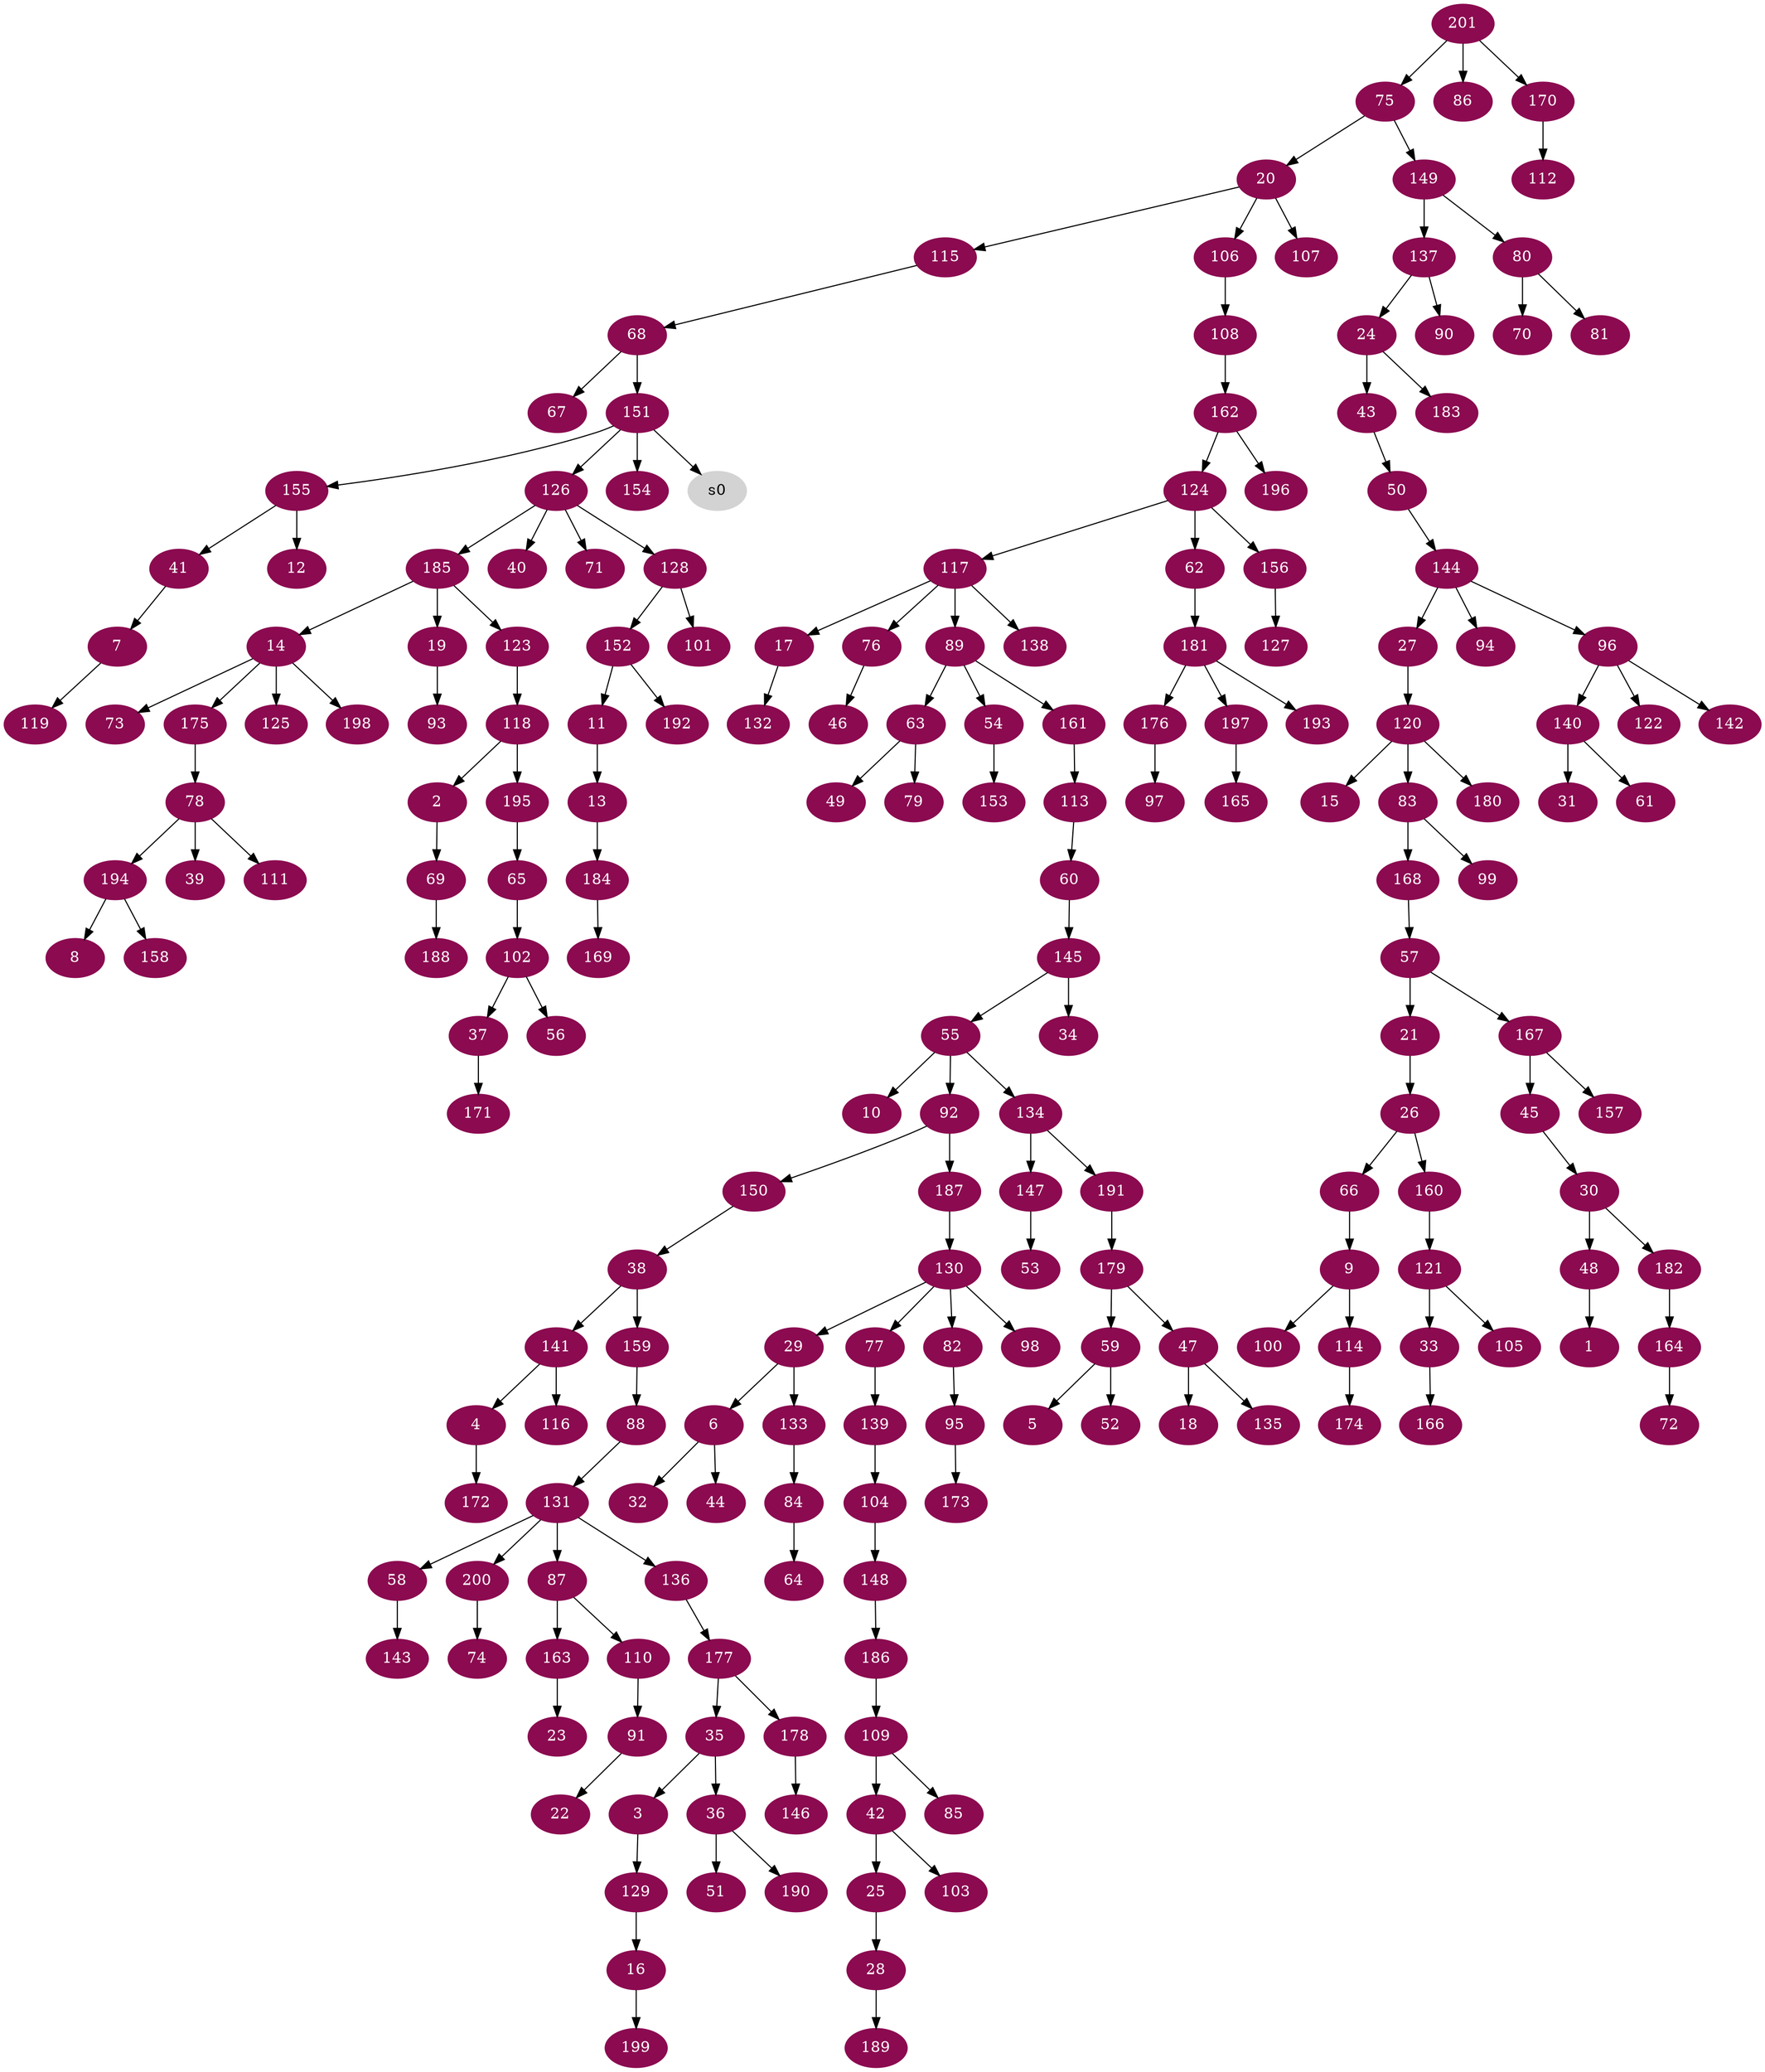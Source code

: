 digraph G {
node [color=deeppink4, style=filled, fontcolor=white];
48 -> 1;
118 -> 2;
35 -> 3;
141 -> 4;
59 -> 5;
29 -> 6;
41 -> 7;
194 -> 8;
66 -> 9;
55 -> 10;
152 -> 11;
155 -> 12;
11 -> 13;
185 -> 14;
120 -> 15;
129 -> 16;
117 -> 17;
47 -> 18;
185 -> 19;
75 -> 20;
57 -> 21;
91 -> 22;
163 -> 23;
137 -> 24;
42 -> 25;
21 -> 26;
144 -> 27;
25 -> 28;
130 -> 29;
45 -> 30;
140 -> 31;
6 -> 32;
121 -> 33;
145 -> 34;
177 -> 35;
35 -> 36;
102 -> 37;
150 -> 38;
78 -> 39;
126 -> 40;
155 -> 41;
109 -> 42;
24 -> 43;
6 -> 44;
167 -> 45;
76 -> 46;
179 -> 47;
30 -> 48;
63 -> 49;
43 -> 50;
36 -> 51;
59 -> 52;
147 -> 53;
89 -> 54;
145 -> 55;
102 -> 56;
168 -> 57;
131 -> 58;
179 -> 59;
113 -> 60;
140 -> 61;
124 -> 62;
89 -> 63;
84 -> 64;
195 -> 65;
26 -> 66;
68 -> 67;
115 -> 68;
2 -> 69;
80 -> 70;
126 -> 71;
164 -> 72;
14 -> 73;
200 -> 74;
201 -> 75;
117 -> 76;
130 -> 77;
175 -> 78;
63 -> 79;
149 -> 80;
80 -> 81;
130 -> 82;
120 -> 83;
133 -> 84;
109 -> 85;
201 -> 86;
131 -> 87;
159 -> 88;
117 -> 89;
137 -> 90;
110 -> 91;
55 -> 92;
19 -> 93;
144 -> 94;
82 -> 95;
144 -> 96;
176 -> 97;
130 -> 98;
83 -> 99;
9 -> 100;
128 -> 101;
65 -> 102;
42 -> 103;
139 -> 104;
121 -> 105;
20 -> 106;
20 -> 107;
106 -> 108;
186 -> 109;
87 -> 110;
78 -> 111;
170 -> 112;
161 -> 113;
9 -> 114;
20 -> 115;
141 -> 116;
124 -> 117;
123 -> 118;
7 -> 119;
27 -> 120;
160 -> 121;
96 -> 122;
185 -> 123;
162 -> 124;
14 -> 125;
151 -> 126;
156 -> 127;
126 -> 128;
3 -> 129;
187 -> 130;
88 -> 131;
17 -> 132;
29 -> 133;
55 -> 134;
47 -> 135;
131 -> 136;
149 -> 137;
117 -> 138;
77 -> 139;
96 -> 140;
38 -> 141;
96 -> 142;
58 -> 143;
50 -> 144;
60 -> 145;
178 -> 146;
134 -> 147;
104 -> 148;
75 -> 149;
92 -> 150;
68 -> 151;
128 -> 152;
54 -> 153;
151 -> 154;
151 -> 155;
124 -> 156;
167 -> 157;
194 -> 158;
38 -> 159;
26 -> 160;
89 -> 161;
108 -> 162;
87 -> 163;
182 -> 164;
197 -> 165;
33 -> 166;
57 -> 167;
83 -> 168;
184 -> 169;
201 -> 170;
37 -> 171;
4 -> 172;
95 -> 173;
114 -> 174;
14 -> 175;
181 -> 176;
136 -> 177;
177 -> 178;
191 -> 179;
120 -> 180;
62 -> 181;
30 -> 182;
24 -> 183;
13 -> 184;
126 -> 185;
148 -> 186;
92 -> 187;
69 -> 188;
28 -> 189;
36 -> 190;
134 -> 191;
152 -> 192;
181 -> 193;
78 -> 194;
118 -> 195;
162 -> 196;
181 -> 197;
14 -> 198;
16 -> 199;
131 -> 200;
node [color=lightgrey, style=filled, fontcolor=black];
151 -> s0;
}
